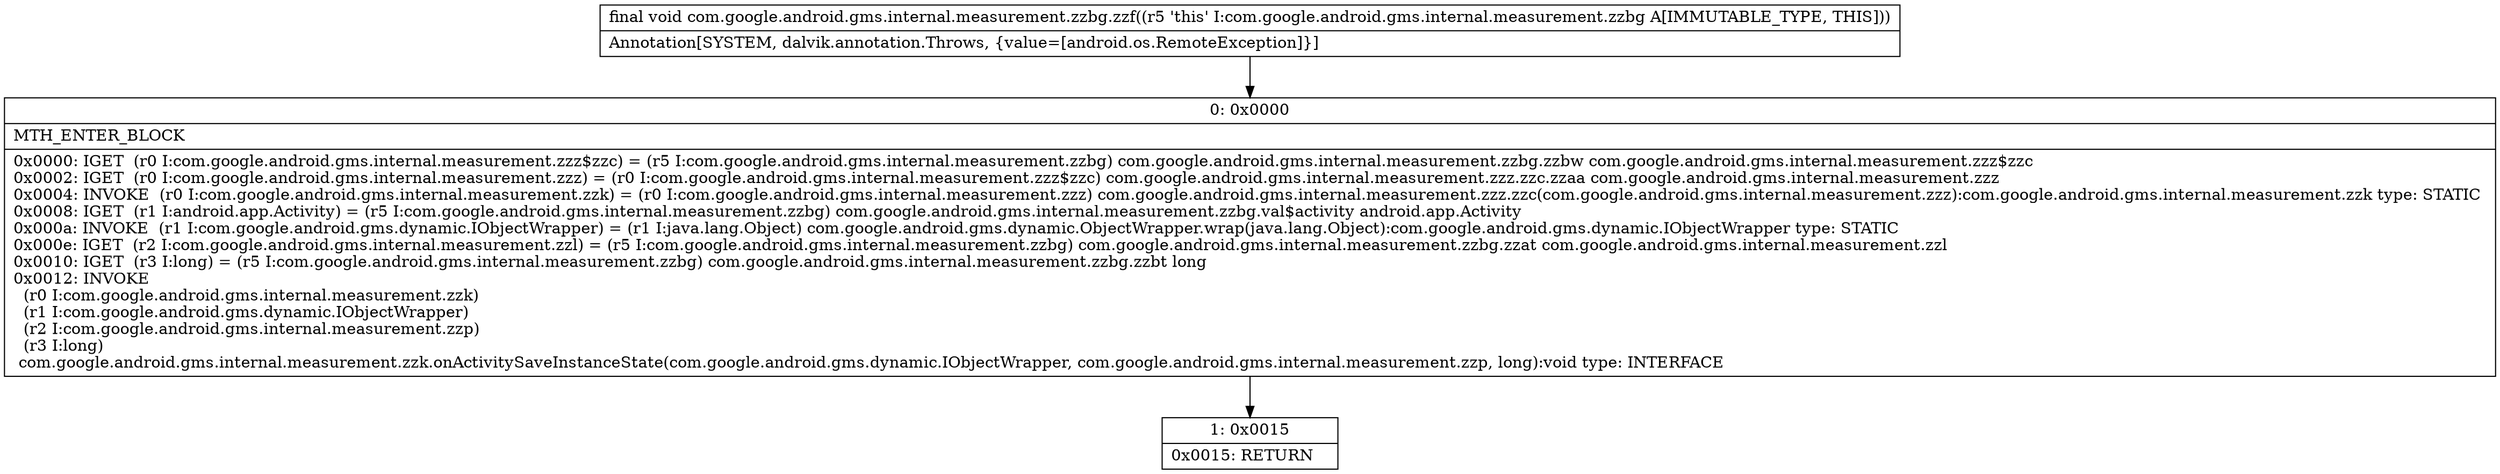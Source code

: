 digraph "CFG forcom.google.android.gms.internal.measurement.zzbg.zzf()V" {
Node_0 [shape=record,label="{0\:\ 0x0000|MTH_ENTER_BLOCK\l|0x0000: IGET  (r0 I:com.google.android.gms.internal.measurement.zzz$zzc) = (r5 I:com.google.android.gms.internal.measurement.zzbg) com.google.android.gms.internal.measurement.zzbg.zzbw com.google.android.gms.internal.measurement.zzz$zzc \l0x0002: IGET  (r0 I:com.google.android.gms.internal.measurement.zzz) = (r0 I:com.google.android.gms.internal.measurement.zzz$zzc) com.google.android.gms.internal.measurement.zzz.zzc.zzaa com.google.android.gms.internal.measurement.zzz \l0x0004: INVOKE  (r0 I:com.google.android.gms.internal.measurement.zzk) = (r0 I:com.google.android.gms.internal.measurement.zzz) com.google.android.gms.internal.measurement.zzz.zzc(com.google.android.gms.internal.measurement.zzz):com.google.android.gms.internal.measurement.zzk type: STATIC \l0x0008: IGET  (r1 I:android.app.Activity) = (r5 I:com.google.android.gms.internal.measurement.zzbg) com.google.android.gms.internal.measurement.zzbg.val$activity android.app.Activity \l0x000a: INVOKE  (r1 I:com.google.android.gms.dynamic.IObjectWrapper) = (r1 I:java.lang.Object) com.google.android.gms.dynamic.ObjectWrapper.wrap(java.lang.Object):com.google.android.gms.dynamic.IObjectWrapper type: STATIC \l0x000e: IGET  (r2 I:com.google.android.gms.internal.measurement.zzl) = (r5 I:com.google.android.gms.internal.measurement.zzbg) com.google.android.gms.internal.measurement.zzbg.zzat com.google.android.gms.internal.measurement.zzl \l0x0010: IGET  (r3 I:long) = (r5 I:com.google.android.gms.internal.measurement.zzbg) com.google.android.gms.internal.measurement.zzbg.zzbt long \l0x0012: INVOKE  \l  (r0 I:com.google.android.gms.internal.measurement.zzk)\l  (r1 I:com.google.android.gms.dynamic.IObjectWrapper)\l  (r2 I:com.google.android.gms.internal.measurement.zzp)\l  (r3 I:long)\l com.google.android.gms.internal.measurement.zzk.onActivitySaveInstanceState(com.google.android.gms.dynamic.IObjectWrapper, com.google.android.gms.internal.measurement.zzp, long):void type: INTERFACE \l}"];
Node_1 [shape=record,label="{1\:\ 0x0015|0x0015: RETURN   \l}"];
MethodNode[shape=record,label="{final void com.google.android.gms.internal.measurement.zzbg.zzf((r5 'this' I:com.google.android.gms.internal.measurement.zzbg A[IMMUTABLE_TYPE, THIS]))  | Annotation[SYSTEM, dalvik.annotation.Throws, \{value=[android.os.RemoteException]\}]\l}"];
MethodNode -> Node_0;
Node_0 -> Node_1;
}

